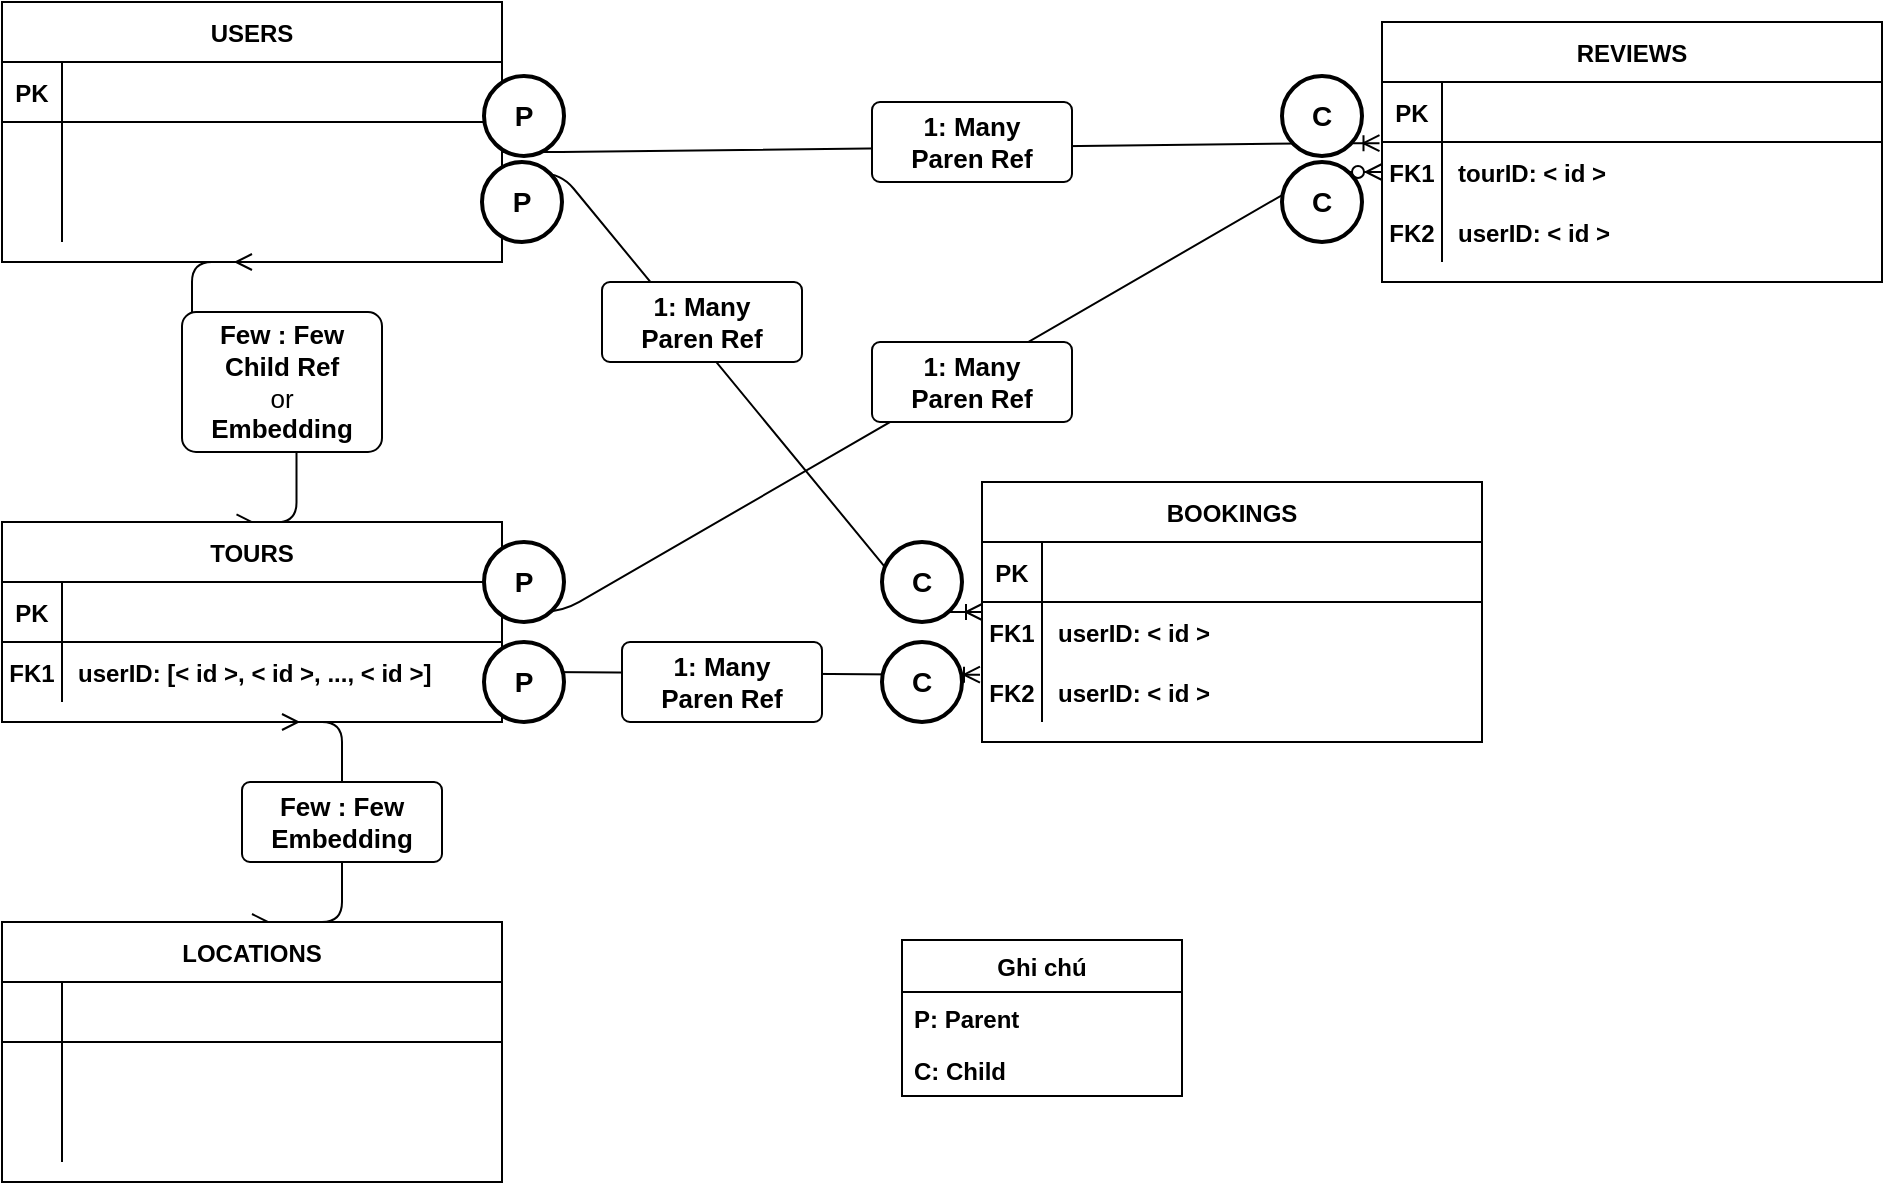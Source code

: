 <mxfile version="13.8.0" type="github">
  <diagram id="R2lEEEUBdFMjLlhIrx00" name="Page-1">
    <mxGraphModel dx="2071" dy="682" grid="1" gridSize="10" guides="1" tooltips="1" connect="1" arrows="1" fold="1" page="1" pageScale="1" pageWidth="850" pageHeight="1100" math="0" shadow="0" extFonts="Permanent Marker^https://fonts.googleapis.com/css?family=Permanent+Marker">
      <root>
        <mxCell id="0" />
        <mxCell id="1" parent="0" />
        <mxCell id="iMWU1Z2K77jE19eJ0xSf-21" value="" style="edgeStyle=entityRelationEdgeStyle;fontSize=12;html=1;endArrow=ERoneToMany;entryX=-0.005;entryY=0.02;entryDx=0;entryDy=0;entryPerimeter=0;" parent="1" source="C-vyLk0tnHw3VtMMgP7b-6" target="C-vyLk0tnHw3VtMMgP7b-17" edge="1">
          <mxGeometry width="100" height="100" relative="1" as="geometry">
            <mxPoint x="700" y="340" as="sourcePoint" />
            <mxPoint x="425" y="120" as="targetPoint" />
          </mxGeometry>
        </mxCell>
        <mxCell id="iMWU1Z2K77jE19eJ0xSf-24" value="" style="edgeStyle=entityRelationEdgeStyle;fontSize=12;html=1;endArrow=ERzeroToMany;endFill=1;exitX=1;exitY=0.5;exitDx=0;exitDy=0;" parent="1" source="C-vyLk0tnHw3VtMMgP7b-24" target="C-vyLk0tnHw3VtMMgP7b-17" edge="1">
          <mxGeometry width="100" height="100" relative="1" as="geometry">
            <mxPoint x="390" y="290" as="sourcePoint" />
            <mxPoint x="500" y="190" as="targetPoint" />
          </mxGeometry>
        </mxCell>
        <mxCell id="iMWU1Z2K77jE19eJ0xSf-26" value="&lt;span style=&quot;font-weight: 700 ; text-align: left&quot;&gt;1: Many&lt;/span&gt;&lt;br style=&quot;padding: 0px ; margin: 0px ; font-weight: 700 ; text-align: left&quot;&gt;&lt;span style=&quot;font-weight: 700 ; text-align: left&quot;&gt;Paren Ref&lt;/span&gt;" style="rounded=1;arcSize=10;whiteSpace=wrap;html=1;align=center;fontSize=13;" parent="1" vertex="1">
          <mxGeometry x="425" y="100" width="100" height="40" as="geometry" />
        </mxCell>
        <mxCell id="iMWU1Z2K77jE19eJ0xSf-27" value="&lt;span style=&quot;font-weight: 700 ; text-align: left&quot;&gt;1: Many&lt;/span&gt;&lt;br style=&quot;padding: 0px ; margin: 0px ; font-weight: 700 ; text-align: left&quot;&gt;&lt;span style=&quot;font-weight: 700 ; text-align: left&quot;&gt;Paren Ref&lt;/span&gt;" style="rounded=1;arcSize=10;whiteSpace=wrap;html=1;align=center;fontSize=13;rotation=0;" parent="1" vertex="1">
          <mxGeometry x="425" y="220" width="100" height="40" as="geometry" />
        </mxCell>
        <mxCell id="iMWU1Z2K77jE19eJ0xSf-31" value="" style="edgeStyle=entityRelationEdgeStyle;fontSize=12;html=1;endArrow=ERmany;startArrow=ERmany;entryX=0.5;entryY=0;entryDx=0;entryDy=0;" parent="1" target="iMWU1Z2K77jE19eJ0xSf-1" edge="1">
          <mxGeometry width="100" height="100" relative="1" as="geometry">
            <mxPoint x="130" y="410" as="sourcePoint" />
            <mxPoint x="110" y="490" as="targetPoint" />
          </mxGeometry>
        </mxCell>
        <mxCell id="iMWU1Z2K77jE19eJ0xSf-32" value="&lt;span style=&quot;font-weight: 700 ; text-align: left&quot;&gt;Few : Few&lt;/span&gt;&lt;br style=&quot;padding: 0px ; margin: 0px ; font-weight: 700 ; text-align: left&quot;&gt;&lt;div style=&quot;text-align: left&quot;&gt;&lt;b&gt;Embedding&lt;/b&gt;&lt;/div&gt;" style="rounded=1;arcSize=10;whiteSpace=wrap;html=1;align=center;fontSize=13;rotation=0;" parent="1" vertex="1">
          <mxGeometry x="110" y="440" width="100" height="40" as="geometry" />
        </mxCell>
        <mxCell id="XOxVRT3mR6SrcXWN9R6X-1" value="" style="edgeStyle=entityRelationEdgeStyle;fontSize=12;html=1;endArrow=ERmany;startArrow=ERmany;exitX=0.469;exitY=0.002;exitDx=0;exitDy=0;exitPerimeter=0;entryX=0.5;entryY=1;entryDx=0;entryDy=0;" parent="1" source="C-vyLk0tnHw3VtMMgP7b-23" target="C-vyLk0tnHw3VtMMgP7b-2" edge="1">
          <mxGeometry width="100" height="100" relative="1" as="geometry">
            <mxPoint x="140" y="321.59" as="sourcePoint" />
            <mxPoint x="528.75" y="210.0" as="targetPoint" />
          </mxGeometry>
        </mxCell>
        <mxCell id="XOxVRT3mR6SrcXWN9R6X-2" value="&lt;span style=&quot;font-weight: 700 ; text-align: left&quot;&gt;Few : Few&lt;br&gt;&lt;/span&gt;&lt;b&gt;Child Ref&lt;/b&gt;&lt;br&gt;or&lt;br style=&quot;padding: 0px ; margin: 0px ; font-weight: 700 ; text-align: left&quot;&gt;&lt;div style=&quot;text-align: left&quot;&gt;&lt;b&gt;Embedding&lt;/b&gt;&lt;/div&gt;" style="rounded=1;arcSize=10;whiteSpace=wrap;html=1;align=center;fontSize=13;rotation=0;" parent="1" vertex="1">
          <mxGeometry x="80" y="205" width="100" height="70" as="geometry" />
        </mxCell>
        <mxCell id="C-vyLk0tnHw3VtMMgP7b-2" value="USERS" style="shape=table;startSize=30;container=1;collapsible=1;childLayout=tableLayout;fixedRows=1;rowLines=0;fontStyle=1;align=center;resizeLast=1;" parent="1" vertex="1">
          <mxGeometry x="-10" y="50" width="250" height="130" as="geometry" />
        </mxCell>
        <mxCell id="C-vyLk0tnHw3VtMMgP7b-3" value="" style="shape=partialRectangle;collapsible=0;dropTarget=0;pointerEvents=0;fillColor=none;points=[[0,0.5],[1,0.5]];portConstraint=eastwest;top=0;left=0;right=0;bottom=1;" parent="C-vyLk0tnHw3VtMMgP7b-2" vertex="1">
          <mxGeometry y="30" width="250" height="30" as="geometry" />
        </mxCell>
        <mxCell id="C-vyLk0tnHw3VtMMgP7b-4" value="PK" style="shape=partialRectangle;overflow=hidden;connectable=0;fillColor=none;top=0;left=0;bottom=0;right=0;fontStyle=1;" parent="C-vyLk0tnHw3VtMMgP7b-3" vertex="1">
          <mxGeometry width="30" height="30" as="geometry" />
        </mxCell>
        <mxCell id="C-vyLk0tnHw3VtMMgP7b-5" value="" style="shape=partialRectangle;overflow=hidden;connectable=0;fillColor=none;top=0;left=0;bottom=0;right=0;align=left;spacingLeft=6;fontStyle=5;" parent="C-vyLk0tnHw3VtMMgP7b-3" vertex="1">
          <mxGeometry x="30" width="220" height="30" as="geometry" />
        </mxCell>
        <mxCell id="C-vyLk0tnHw3VtMMgP7b-6" value="" style="shape=partialRectangle;collapsible=0;dropTarget=0;pointerEvents=0;fillColor=none;points=[[0,0.5],[1,0.5]];portConstraint=eastwest;top=0;left=0;right=0;bottom=0;" parent="C-vyLk0tnHw3VtMMgP7b-2" vertex="1">
          <mxGeometry y="60" width="250" height="30" as="geometry" />
        </mxCell>
        <mxCell id="C-vyLk0tnHw3VtMMgP7b-7" value="" style="shape=partialRectangle;overflow=hidden;connectable=0;fillColor=none;top=0;left=0;bottom=0;right=0;fontStyle=1" parent="C-vyLk0tnHw3VtMMgP7b-6" vertex="1">
          <mxGeometry width="30" height="30" as="geometry" />
        </mxCell>
        <mxCell id="C-vyLk0tnHw3VtMMgP7b-8" value="" style="shape=partialRectangle;overflow=hidden;connectable=0;fillColor=none;top=0;left=0;bottom=0;right=0;align=left;spacingLeft=6;fontStyle=1" parent="C-vyLk0tnHw3VtMMgP7b-6" vertex="1">
          <mxGeometry x="30" width="220" height="30" as="geometry" />
        </mxCell>
        <mxCell id="C-vyLk0tnHw3VtMMgP7b-9" value="" style="shape=partialRectangle;collapsible=0;dropTarget=0;pointerEvents=0;fillColor=none;points=[[0,0.5],[1,0.5]];portConstraint=eastwest;top=0;left=0;right=0;bottom=0;" parent="C-vyLk0tnHw3VtMMgP7b-2" vertex="1">
          <mxGeometry y="90" width="250" height="30" as="geometry" />
        </mxCell>
        <mxCell id="C-vyLk0tnHw3VtMMgP7b-10" value="" style="shape=partialRectangle;overflow=hidden;connectable=0;fillColor=none;top=0;left=0;bottom=0;right=0;" parent="C-vyLk0tnHw3VtMMgP7b-9" vertex="1">
          <mxGeometry width="30" height="30" as="geometry" />
        </mxCell>
        <mxCell id="C-vyLk0tnHw3VtMMgP7b-11" value="" style="shape=partialRectangle;overflow=hidden;connectable=0;fillColor=none;top=0;left=0;bottom=0;right=0;align=left;spacingLeft=6;fontStyle=1" parent="C-vyLk0tnHw3VtMMgP7b-9" vertex="1">
          <mxGeometry x="30" width="220" height="30" as="geometry" />
        </mxCell>
        <mxCell id="C-vyLk0tnHw3VtMMgP7b-23" value="TOURS" style="shape=table;startSize=30;container=1;collapsible=1;childLayout=tableLayout;fixedRows=1;rowLines=0;fontStyle=1;align=center;resizeLast=1;" parent="1" vertex="1">
          <mxGeometry x="-10" y="310" width="250" height="100" as="geometry" />
        </mxCell>
        <mxCell id="C-vyLk0tnHw3VtMMgP7b-24" value="" style="shape=partialRectangle;collapsible=0;dropTarget=0;pointerEvents=0;fillColor=none;points=[[0,0.5],[1,0.5]];portConstraint=eastwest;top=0;left=0;right=0;bottom=1;" parent="C-vyLk0tnHw3VtMMgP7b-23" vertex="1">
          <mxGeometry y="30" width="250" height="30" as="geometry" />
        </mxCell>
        <mxCell id="C-vyLk0tnHw3VtMMgP7b-25" value="PK" style="shape=partialRectangle;overflow=hidden;connectable=0;fillColor=none;top=0;left=0;bottom=0;right=0;fontStyle=1;" parent="C-vyLk0tnHw3VtMMgP7b-24" vertex="1">
          <mxGeometry width="30" height="30" as="geometry" />
        </mxCell>
        <mxCell id="C-vyLk0tnHw3VtMMgP7b-26" value="" style="shape=partialRectangle;overflow=hidden;connectable=0;fillColor=none;top=0;left=0;bottom=0;right=0;align=left;spacingLeft=6;fontStyle=5;" parent="C-vyLk0tnHw3VtMMgP7b-24" vertex="1">
          <mxGeometry x="30" width="220" height="30" as="geometry" />
        </mxCell>
        <mxCell id="C-vyLk0tnHw3VtMMgP7b-27" value="" style="shape=partialRectangle;collapsible=0;dropTarget=0;pointerEvents=0;fillColor=none;points=[[0,0.5],[1,0.5]];portConstraint=eastwest;top=0;left=0;right=0;bottom=0;" parent="C-vyLk0tnHw3VtMMgP7b-23" vertex="1">
          <mxGeometry y="60" width="250" height="30" as="geometry" />
        </mxCell>
        <mxCell id="C-vyLk0tnHw3VtMMgP7b-28" value="FK1" style="shape=partialRectangle;overflow=hidden;connectable=0;fillColor=none;top=0;left=0;bottom=0;right=0;fontStyle=1" parent="C-vyLk0tnHw3VtMMgP7b-27" vertex="1">
          <mxGeometry width="30" height="30" as="geometry" />
        </mxCell>
        <mxCell id="C-vyLk0tnHw3VtMMgP7b-29" value="userID: [&lt; id &gt;, &lt; id &gt;, ..., &lt; id &gt;]" style="shape=partialRectangle;overflow=hidden;connectable=0;fillColor=none;top=0;left=0;bottom=0;right=0;align=left;spacingLeft=6;fontStyle=1" parent="C-vyLk0tnHw3VtMMgP7b-27" vertex="1">
          <mxGeometry x="30" width="220" height="30" as="geometry" />
        </mxCell>
        <mxCell id="C-vyLk0tnHw3VtMMgP7b-13" value="REVIEWS" style="shape=table;startSize=30;container=1;collapsible=1;childLayout=tableLayout;fixedRows=1;rowLines=0;fontStyle=1;align=center;resizeLast=1;" parent="1" vertex="1">
          <mxGeometry x="680" y="60" width="250" height="130" as="geometry" />
        </mxCell>
        <mxCell id="C-vyLk0tnHw3VtMMgP7b-14" value="" style="shape=partialRectangle;collapsible=0;dropTarget=0;pointerEvents=0;fillColor=none;points=[[0,0.5],[1,0.5]];portConstraint=eastwest;top=0;left=0;right=0;bottom=1;" parent="C-vyLk0tnHw3VtMMgP7b-13" vertex="1">
          <mxGeometry y="30" width="250" height="30" as="geometry" />
        </mxCell>
        <mxCell id="C-vyLk0tnHw3VtMMgP7b-15" value="PK" style="shape=partialRectangle;overflow=hidden;connectable=0;fillColor=none;top=0;left=0;bottom=0;right=0;fontStyle=1;" parent="C-vyLk0tnHw3VtMMgP7b-14" vertex="1">
          <mxGeometry width="30" height="30" as="geometry" />
        </mxCell>
        <mxCell id="C-vyLk0tnHw3VtMMgP7b-16" value="" style="shape=partialRectangle;overflow=hidden;connectable=0;fillColor=none;top=0;left=0;bottom=0;right=0;align=left;spacingLeft=6;fontStyle=5;" parent="C-vyLk0tnHw3VtMMgP7b-14" vertex="1">
          <mxGeometry x="30" width="220" height="30" as="geometry" />
        </mxCell>
        <mxCell id="C-vyLk0tnHw3VtMMgP7b-17" value="" style="shape=partialRectangle;collapsible=0;dropTarget=0;pointerEvents=0;fillColor=none;points=[[0,0.5],[1,0.5]];portConstraint=eastwest;top=0;left=0;right=0;bottom=0;" parent="C-vyLk0tnHw3VtMMgP7b-13" vertex="1">
          <mxGeometry y="60" width="250" height="30" as="geometry" />
        </mxCell>
        <mxCell id="C-vyLk0tnHw3VtMMgP7b-18" value="FK1" style="shape=partialRectangle;overflow=hidden;connectable=0;fillColor=none;top=0;left=0;bottom=0;right=0;fontStyle=1" parent="C-vyLk0tnHw3VtMMgP7b-17" vertex="1">
          <mxGeometry width="30" height="30" as="geometry" />
        </mxCell>
        <mxCell id="C-vyLk0tnHw3VtMMgP7b-19" value="tourID: &lt; id &gt;" style="shape=partialRectangle;overflow=hidden;connectable=0;fillColor=none;top=0;left=0;bottom=0;right=0;align=left;spacingLeft=6;fontStyle=1" parent="C-vyLk0tnHw3VtMMgP7b-17" vertex="1">
          <mxGeometry x="30" width="220" height="30" as="geometry" />
        </mxCell>
        <mxCell id="C-vyLk0tnHw3VtMMgP7b-20" value="" style="shape=partialRectangle;collapsible=0;dropTarget=0;pointerEvents=0;fillColor=none;points=[[0,0.5],[1,0.5]];portConstraint=eastwest;top=0;left=0;right=0;bottom=0;" parent="C-vyLk0tnHw3VtMMgP7b-13" vertex="1">
          <mxGeometry y="90" width="250" height="30" as="geometry" />
        </mxCell>
        <mxCell id="C-vyLk0tnHw3VtMMgP7b-21" value="FK2" style="shape=partialRectangle;overflow=hidden;connectable=0;fillColor=none;top=0;left=0;bottom=0;right=0;fontStyle=1" parent="C-vyLk0tnHw3VtMMgP7b-20" vertex="1">
          <mxGeometry width="30" height="30" as="geometry" />
        </mxCell>
        <mxCell id="C-vyLk0tnHw3VtMMgP7b-22" value="userID: &lt; id &gt;" style="shape=partialRectangle;overflow=hidden;connectable=0;fillColor=none;top=0;left=0;bottom=0;right=0;align=left;spacingLeft=6;fontStyle=1" parent="C-vyLk0tnHw3VtMMgP7b-20" vertex="1">
          <mxGeometry x="30" width="220" height="30" as="geometry" />
        </mxCell>
        <mxCell id="XOxVRT3mR6SrcXWN9R6X-6" value="" style="edgeStyle=entityRelationEdgeStyle;fontSize=12;html=1;endArrow=ERoneToMany;exitX=0.998;exitY=-0.145;exitDx=0;exitDy=0;exitPerimeter=0;" parent="1" source="C-vyLk0tnHw3VtMMgP7b-9" target="iMWU1Z2K77jE19eJ0xSf-11" edge="1">
          <mxGeometry width="100" height="100" relative="1" as="geometry">
            <mxPoint x="250" y="135.0" as="sourcePoint" />
            <mxPoint x="688.75" y="130.6" as="targetPoint" />
          </mxGeometry>
        </mxCell>
        <mxCell id="XOxVRT3mR6SrcXWN9R6X-13" value="&lt;b&gt;&lt;font style=&quot;font-size: 14px&quot;&gt;P&lt;/font&gt;&lt;/b&gt;" style="strokeWidth=2;html=1;shape=mxgraph.flowchart.start_2;whiteSpace=wrap;" parent="1" vertex="1">
          <mxGeometry x="231" y="87" width="40" height="40" as="geometry" />
        </mxCell>
        <mxCell id="XOxVRT3mR6SrcXWN9R6X-14" value="&lt;b&gt;&lt;font style=&quot;font-size: 14px&quot;&gt;C&lt;/font&gt;&lt;/b&gt;" style="strokeWidth=2;html=1;shape=mxgraph.flowchart.start_2;whiteSpace=wrap;" parent="1" vertex="1">
          <mxGeometry x="630" y="87" width="40" height="40" as="geometry" />
        </mxCell>
        <mxCell id="XOxVRT3mR6SrcXWN9R6X-15" value="&lt;b&gt;&lt;font style=&quot;font-size: 14px&quot;&gt;P&lt;/font&gt;&lt;/b&gt;" style="strokeWidth=2;html=1;shape=mxgraph.flowchart.start_2;whiteSpace=wrap;" parent="1" vertex="1">
          <mxGeometry x="230" y="130" width="40" height="40" as="geometry" />
        </mxCell>
        <mxCell id="XOxVRT3mR6SrcXWN9R6X-18" value="&lt;b&gt;&lt;font style=&quot;font-size: 14px&quot;&gt;C&lt;/font&gt;&lt;/b&gt;" style="strokeWidth=2;html=1;shape=mxgraph.flowchart.start_2;whiteSpace=wrap;" parent="1" vertex="1">
          <mxGeometry x="430" y="320" width="40" height="40" as="geometry" />
        </mxCell>
        <mxCell id="XOxVRT3mR6SrcXWN9R6X-22" value="" style="edgeStyle=entityRelationEdgeStyle;fontSize=12;html=1;endArrow=ERoneToMany;exitX=1;exitY=0.5;exitDx=0;exitDy=0;entryX=-0.004;entryY=0.212;entryDx=0;entryDy=0;entryPerimeter=0;" parent="1" source="C-vyLk0tnHw3VtMMgP7b-27" target="iMWU1Z2K77jE19eJ0xSf-18" edge="1">
          <mxGeometry width="100" height="100" relative="1" as="geometry">
            <mxPoint x="249.5" y="145.65" as="sourcePoint" />
            <mxPoint x="435" y="535.0" as="targetPoint" />
          </mxGeometry>
        </mxCell>
        <mxCell id="XOxVRT3mR6SrcXWN9R6X-23" value="&lt;b&gt;&lt;font style=&quot;font-size: 14px&quot;&gt;C&lt;/font&gt;&lt;/b&gt;" style="strokeWidth=2;html=1;shape=mxgraph.flowchart.start_2;whiteSpace=wrap;" parent="1" vertex="1">
          <mxGeometry x="430" y="370" width="40" height="40" as="geometry" />
        </mxCell>
        <mxCell id="XOxVRT3mR6SrcXWN9R6X-26" value="&lt;b&gt;&lt;font style=&quot;font-size: 14px&quot;&gt;P&lt;/font&gt;&lt;/b&gt;" style="strokeWidth=2;html=1;shape=mxgraph.flowchart.start_2;whiteSpace=wrap;" parent="1" vertex="1">
          <mxGeometry x="231" y="370" width="40" height="40" as="geometry" />
        </mxCell>
        <mxCell id="XOxVRT3mR6SrcXWN9R6X-27" value="&lt;b&gt;&lt;font style=&quot;font-size: 14px&quot;&gt;P&lt;/font&gt;&lt;/b&gt;" style="strokeWidth=2;html=1;shape=mxgraph.flowchart.start_2;whiteSpace=wrap;" parent="1" vertex="1">
          <mxGeometry x="231" y="320" width="40" height="40" as="geometry" />
        </mxCell>
        <mxCell id="XOxVRT3mR6SrcXWN9R6X-28" value="&lt;b&gt;&lt;font style=&quot;font-size: 14px&quot;&gt;C&lt;/font&gt;&lt;/b&gt;" style="strokeWidth=2;html=1;shape=mxgraph.flowchart.start_2;whiteSpace=wrap;" parent="1" vertex="1">
          <mxGeometry x="630" y="130" width="40" height="40" as="geometry" />
        </mxCell>
        <mxCell id="iMWU1Z2K77jE19eJ0xSf-1" value="LOCATIONS" style="shape=table;startSize=30;container=1;collapsible=1;childLayout=tableLayout;fixedRows=1;rowLines=0;fontStyle=1;align=center;resizeLast=1;" parent="1" vertex="1">
          <mxGeometry x="-10" y="510" width="250" height="130" as="geometry" />
        </mxCell>
        <mxCell id="iMWU1Z2K77jE19eJ0xSf-2" value="" style="shape=partialRectangle;collapsible=0;dropTarget=0;pointerEvents=0;fillColor=none;points=[[0,0.5],[1,0.5]];portConstraint=eastwest;top=0;left=0;right=0;bottom=1;" parent="iMWU1Z2K77jE19eJ0xSf-1" vertex="1">
          <mxGeometry y="30" width="250" height="30" as="geometry" />
        </mxCell>
        <mxCell id="iMWU1Z2K77jE19eJ0xSf-3" value="" style="shape=partialRectangle;overflow=hidden;connectable=0;fillColor=none;top=0;left=0;bottom=0;right=0;fontStyle=1;" parent="iMWU1Z2K77jE19eJ0xSf-2" vertex="1">
          <mxGeometry width="30" height="30" as="geometry" />
        </mxCell>
        <mxCell id="iMWU1Z2K77jE19eJ0xSf-4" value="" style="shape=partialRectangle;overflow=hidden;connectable=0;fillColor=none;top=0;left=0;bottom=0;right=0;align=left;spacingLeft=6;fontStyle=5;" parent="iMWU1Z2K77jE19eJ0xSf-2" vertex="1">
          <mxGeometry x="30" width="220" height="30" as="geometry" />
        </mxCell>
        <mxCell id="iMWU1Z2K77jE19eJ0xSf-5" value="" style="shape=partialRectangle;collapsible=0;dropTarget=0;pointerEvents=0;fillColor=none;points=[[0,0.5],[1,0.5]];portConstraint=eastwest;top=0;left=0;right=0;bottom=0;" parent="iMWU1Z2K77jE19eJ0xSf-1" vertex="1">
          <mxGeometry y="60" width="250" height="30" as="geometry" />
        </mxCell>
        <mxCell id="iMWU1Z2K77jE19eJ0xSf-6" value="" style="shape=partialRectangle;overflow=hidden;connectable=0;fillColor=none;top=0;left=0;bottom=0;right=0;" parent="iMWU1Z2K77jE19eJ0xSf-5" vertex="1">
          <mxGeometry width="30" height="30" as="geometry" />
        </mxCell>
        <mxCell id="iMWU1Z2K77jE19eJ0xSf-7" value="" style="shape=partialRectangle;overflow=hidden;connectable=0;fillColor=none;top=0;left=0;bottom=0;right=0;align=left;spacingLeft=6;fontStyle=1" parent="iMWU1Z2K77jE19eJ0xSf-5" vertex="1">
          <mxGeometry x="30" width="220" height="30" as="geometry" />
        </mxCell>
        <mxCell id="iMWU1Z2K77jE19eJ0xSf-8" value="" style="shape=partialRectangle;collapsible=0;dropTarget=0;pointerEvents=0;fillColor=none;points=[[0,0.5],[1,0.5]];portConstraint=eastwest;top=0;left=0;right=0;bottom=0;" parent="iMWU1Z2K77jE19eJ0xSf-1" vertex="1">
          <mxGeometry y="90" width="250" height="30" as="geometry" />
        </mxCell>
        <mxCell id="iMWU1Z2K77jE19eJ0xSf-9" value="" style="shape=partialRectangle;overflow=hidden;connectable=0;fillColor=none;top=0;left=0;bottom=0;right=0;" parent="iMWU1Z2K77jE19eJ0xSf-8" vertex="1">
          <mxGeometry width="30" height="30" as="geometry" />
        </mxCell>
        <mxCell id="iMWU1Z2K77jE19eJ0xSf-10" value="" style="shape=partialRectangle;overflow=hidden;connectable=0;fillColor=none;top=0;left=0;bottom=0;right=0;align=left;spacingLeft=6;fontStyle=1" parent="iMWU1Z2K77jE19eJ0xSf-8" vertex="1">
          <mxGeometry x="30" width="220" height="30" as="geometry" />
        </mxCell>
        <mxCell id="iMWU1Z2K77jE19eJ0xSf-11" value="BOOKINGS" style="shape=table;startSize=30;container=1;collapsible=1;childLayout=tableLayout;fixedRows=1;rowLines=0;fontStyle=1;align=center;resizeLast=1;" parent="1" vertex="1">
          <mxGeometry x="480" y="290" width="250" height="130" as="geometry" />
        </mxCell>
        <mxCell id="iMWU1Z2K77jE19eJ0xSf-12" value="" style="shape=partialRectangle;collapsible=0;dropTarget=0;pointerEvents=0;fillColor=none;points=[[0,0.5],[1,0.5]];portConstraint=eastwest;top=0;left=0;right=0;bottom=1;" parent="iMWU1Z2K77jE19eJ0xSf-11" vertex="1">
          <mxGeometry y="30" width="250" height="30" as="geometry" />
        </mxCell>
        <mxCell id="iMWU1Z2K77jE19eJ0xSf-13" value="PK" style="shape=partialRectangle;overflow=hidden;connectable=0;fillColor=none;top=0;left=0;bottom=0;right=0;fontStyle=1;" parent="iMWU1Z2K77jE19eJ0xSf-12" vertex="1">
          <mxGeometry width="30" height="30" as="geometry" />
        </mxCell>
        <mxCell id="iMWU1Z2K77jE19eJ0xSf-14" value="" style="shape=partialRectangle;overflow=hidden;connectable=0;fillColor=none;top=0;left=0;bottom=0;right=0;align=left;spacingLeft=6;fontStyle=5;" parent="iMWU1Z2K77jE19eJ0xSf-12" vertex="1">
          <mxGeometry x="30" width="220" height="30" as="geometry" />
        </mxCell>
        <mxCell id="iMWU1Z2K77jE19eJ0xSf-15" value="" style="shape=partialRectangle;collapsible=0;dropTarget=0;pointerEvents=0;fillColor=none;points=[[0,0.5],[1,0.5]];portConstraint=eastwest;top=0;left=0;right=0;bottom=0;" parent="iMWU1Z2K77jE19eJ0xSf-11" vertex="1">
          <mxGeometry y="60" width="250" height="30" as="geometry" />
        </mxCell>
        <mxCell id="iMWU1Z2K77jE19eJ0xSf-16" value="FK1" style="shape=partialRectangle;overflow=hidden;connectable=0;fillColor=none;top=0;left=0;bottom=0;right=0;fontStyle=1" parent="iMWU1Z2K77jE19eJ0xSf-15" vertex="1">
          <mxGeometry width="30" height="30" as="geometry" />
        </mxCell>
        <mxCell id="iMWU1Z2K77jE19eJ0xSf-17" value="userID: &lt; id &gt;" style="shape=partialRectangle;overflow=hidden;connectable=0;fillColor=none;top=0;left=0;bottom=0;right=0;align=left;spacingLeft=6;fontStyle=1" parent="iMWU1Z2K77jE19eJ0xSf-15" vertex="1">
          <mxGeometry x="30" width="220" height="30" as="geometry" />
        </mxCell>
        <mxCell id="iMWU1Z2K77jE19eJ0xSf-18" value="" style="shape=partialRectangle;collapsible=0;dropTarget=0;pointerEvents=0;fillColor=none;points=[[0,0.5],[1,0.5]];portConstraint=eastwest;top=0;left=0;right=0;bottom=0;" parent="iMWU1Z2K77jE19eJ0xSf-11" vertex="1">
          <mxGeometry y="90" width="250" height="30" as="geometry" />
        </mxCell>
        <mxCell id="iMWU1Z2K77jE19eJ0xSf-19" value="FK2" style="shape=partialRectangle;overflow=hidden;connectable=0;fillColor=none;top=0;left=0;bottom=0;right=0;fontStyle=1" parent="iMWU1Z2K77jE19eJ0xSf-18" vertex="1">
          <mxGeometry width="30" height="30" as="geometry" />
        </mxCell>
        <mxCell id="iMWU1Z2K77jE19eJ0xSf-20" value="userID: &lt; id &gt;" style="shape=partialRectangle;overflow=hidden;connectable=0;fillColor=none;top=0;left=0;bottom=0;right=0;align=left;spacingLeft=6;fontStyle=1" parent="iMWU1Z2K77jE19eJ0xSf-18" vertex="1">
          <mxGeometry x="30" width="220" height="30" as="geometry" />
        </mxCell>
        <mxCell id="XOxVRT3mR6SrcXWN9R6X-31" value="&lt;span style=&quot;font-weight: 700 ; text-align: left&quot;&gt;1: Many&lt;/span&gt;&lt;br style=&quot;padding: 0px ; margin: 0px ; font-weight: 700 ; text-align: left&quot;&gt;&lt;span style=&quot;font-weight: 700 ; text-align: left&quot;&gt;Paren Ref&lt;/span&gt;" style="rounded=1;arcSize=10;whiteSpace=wrap;html=1;align=center;fontSize=13;rotation=0;" parent="1" vertex="1">
          <mxGeometry x="290" y="190" width="100" height="40" as="geometry" />
        </mxCell>
        <mxCell id="XOxVRT3mR6SrcXWN9R6X-34" value="&lt;span style=&quot;font-weight: 700 ; text-align: left&quot;&gt;1: Many&lt;/span&gt;&lt;br style=&quot;padding: 0px ; margin: 0px ; font-weight: 700 ; text-align: left&quot;&gt;&lt;span style=&quot;font-weight: 700 ; text-align: left&quot;&gt;Paren Ref&lt;/span&gt;" style="rounded=1;arcSize=10;whiteSpace=wrap;html=1;align=center;fontSize=13;rotation=0;" parent="1" vertex="1">
          <mxGeometry x="300" y="370" width="100" height="40" as="geometry" />
        </mxCell>
        <mxCell id="4E2cw2NAUW45OJDh4eHG-6" value="Ghi chú" style="swimlane;fontStyle=1;childLayout=stackLayout;horizontal=1;startSize=26;fillColor=none;horizontalStack=0;resizeParent=1;resizeParentMax=0;resizeLast=0;collapsible=1;marginBottom=0;" parent="1" vertex="1">
          <mxGeometry x="440" y="519" width="140" height="78" as="geometry" />
        </mxCell>
        <mxCell id="4E2cw2NAUW45OJDh4eHG-7" value="P: Parent" style="text;strokeColor=none;fillColor=none;align=left;verticalAlign=top;spacingLeft=4;spacingRight=4;overflow=hidden;rotatable=0;points=[[0,0.5],[1,0.5]];portConstraint=eastwest;fontStyle=1" parent="4E2cw2NAUW45OJDh4eHG-6" vertex="1">
          <mxGeometry y="26" width="140" height="26" as="geometry" />
        </mxCell>
        <mxCell id="4E2cw2NAUW45OJDh4eHG-8" value="C: Child" style="text;strokeColor=none;fillColor=none;align=left;verticalAlign=top;spacingLeft=4;spacingRight=4;overflow=hidden;rotatable=0;points=[[0,0.5],[1,0.5]];portConstraint=eastwest;fontStyle=1" parent="4E2cw2NAUW45OJDh4eHG-6" vertex="1">
          <mxGeometry y="52" width="140" height="26" as="geometry" />
        </mxCell>
      </root>
    </mxGraphModel>
  </diagram>
</mxfile>
